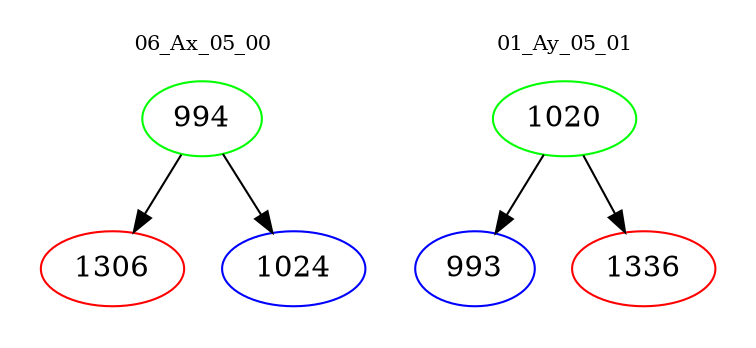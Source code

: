 digraph{
subgraph cluster_0 {
color = white
label = "06_Ax_05_00";
fontsize=10;
T0_994 [label="994", color="green"]
T0_994 -> T0_1306 [color="black"]
T0_1306 [label="1306", color="red"]
T0_994 -> T0_1024 [color="black"]
T0_1024 [label="1024", color="blue"]
}
subgraph cluster_1 {
color = white
label = "01_Ay_05_01";
fontsize=10;
T1_1020 [label="1020", color="green"]
T1_1020 -> T1_993 [color="black"]
T1_993 [label="993", color="blue"]
T1_1020 -> T1_1336 [color="black"]
T1_1336 [label="1336", color="red"]
}
}
